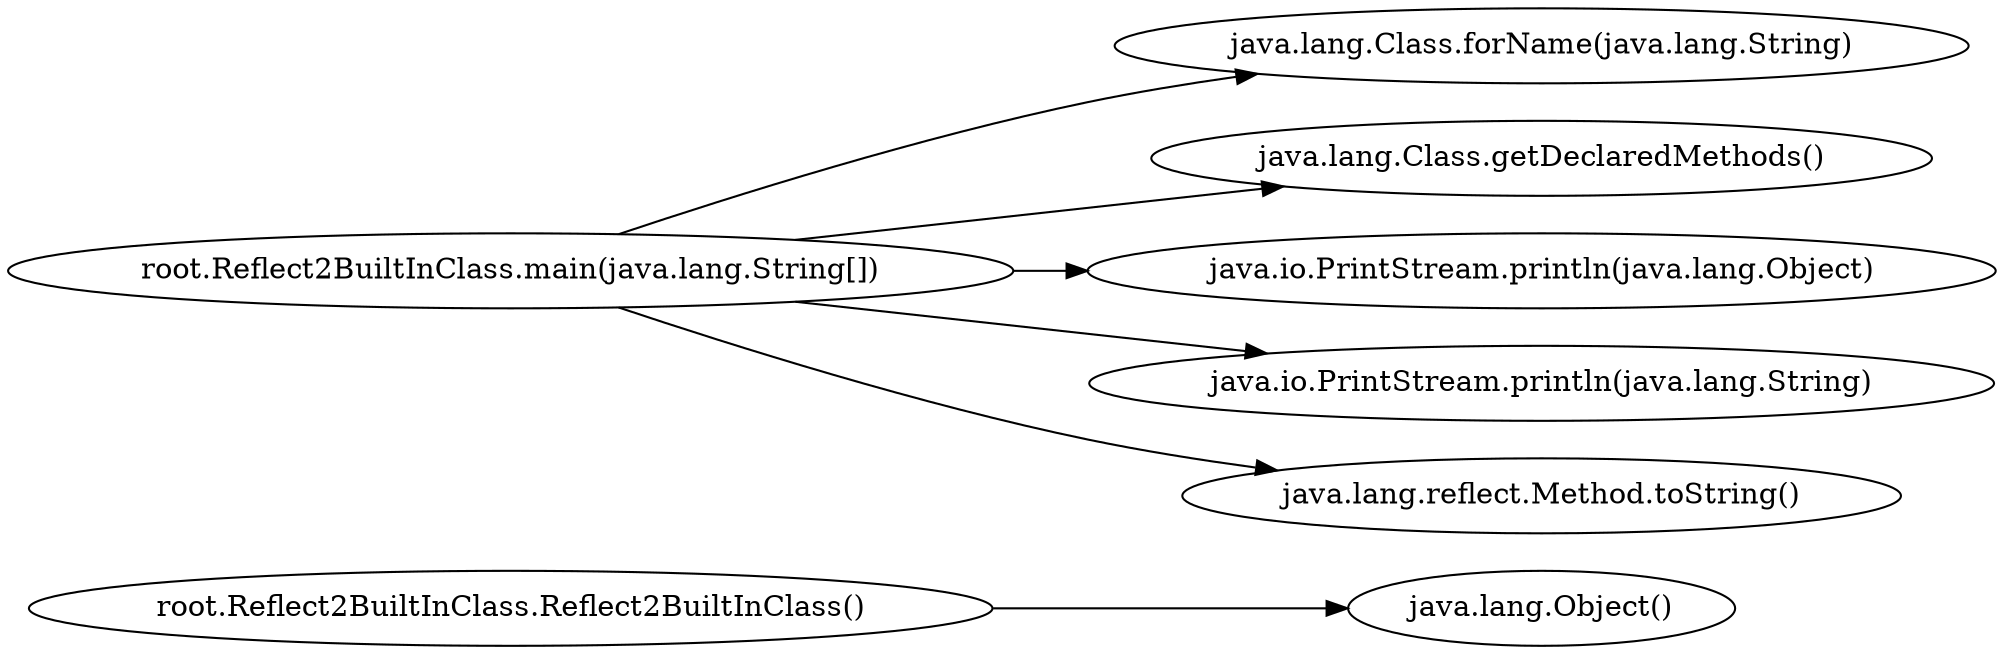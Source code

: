 digraph graphname {
rankdir="LR";
0 [label="root.Reflect2BuiltInClass.Reflect2BuiltInClass()"]
3 [label="java.lang.Class.forName(java.lang.String)"]
4 [label="java.lang.Class.getDeclaredMethods()"]
1 [label="java.lang.Object()"]
2 [label="root.Reflect2BuiltInClass.main(java.lang.String[])"]
7 [label="java.io.PrintStream.println(java.lang.Object)"]
6 [label="java.io.PrintStream.println(java.lang.String)"]
5 [label="java.lang.reflect.Method.toString()"]
0 -> 1
2 -> 3
2 -> 4
2 -> 5
2 -> 6
2 -> 7
}
